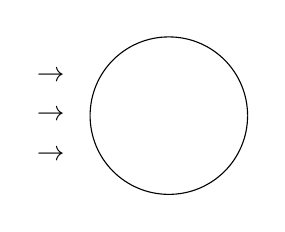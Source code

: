 \begin{tikzpicture}
	\begin{pgfonlayer}{nodelayer}
		\node [style=none] (0) at (0, 1) {};
		\node [style=none] (1) at (-1, 0) {};
		\node [style=none] (2) at (1, 0) {};
		\node [style=none] (3) at (0, -1) {};
		\node [style=none] (4) at (-1.5, -0.5) {$\rightarrow$};
		\node [style=none] (5) at (-1.5, 0.5) {$\rightarrow$};
		\node [style=none] (6) at (-1.5, 0) {$\rightarrow$};
	\end{pgfonlayer}
	\begin{pgfonlayer}{edgelayer}
		\draw [bend left=45] (0.center) to (2.center);
		\draw [bend left=45] (2.center) to (3.center);
		\draw [bend right=315] (3.center) to (1.center);
		\draw [bend left=45] (1.center) to (0.center);
	\end{pgfonlayer}
\end{tikzpicture}
